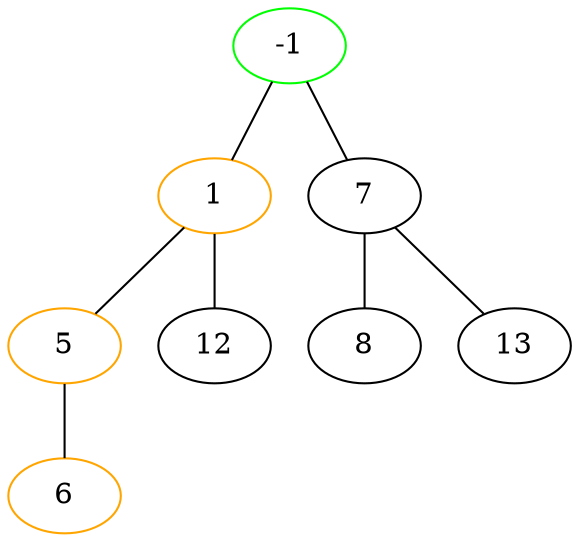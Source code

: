 graph "Exercise Insert"
{
	graph [ dpi = 300 ]; 
	n00 [label="-1"][color="green"];
	n01 [label="1"][color="orange"];
	n02 [label="7"];
	n03 [label="5"][color="orange"];
	n04 [label="12"];
	n05 [label="8"];
	n06 [label="13"];
	n07 [label="6"][color="orange"];

	n00 -- n01;
	n00 -- n02;
	n01 -- n03;
	n01 -- n04;
	n02 -- n05;
	n02 -- n06;
	n03 -- n07;
}